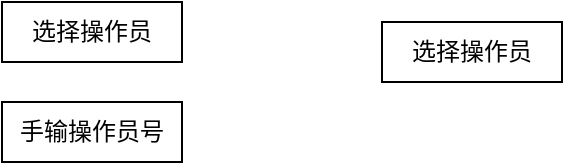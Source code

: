 <mxfile version="14.2.7" type="github">
  <diagram name="Page-1" id="e7e014a7-5840-1c2e-5031-d8a46d1fe8dd">
    <mxGraphModel dx="1018" dy="477" grid="1" gridSize="10" guides="1" tooltips="1" connect="1" arrows="1" fold="1" page="1" pageScale="1" pageWidth="1169" pageHeight="826" background="#ffffff" math="0" shadow="0">
      <root>
        <mxCell id="0" />
        <mxCell id="1" parent="0" />
        <mxCell id="qoUKi9HqoIXxONrlyfiQ-41" value="选择操作员" style="rounded=0;whiteSpace=wrap;html=1;" vertex="1" parent="1">
          <mxGeometry x="130" y="80" width="90" height="30" as="geometry" />
        </mxCell>
        <mxCell id="qoUKi9HqoIXxONrlyfiQ-42" value="手输操作员号" style="rounded=0;whiteSpace=wrap;html=1;" vertex="1" parent="1">
          <mxGeometry x="130" y="130" width="90" height="30" as="geometry" />
        </mxCell>
        <mxCell id="qoUKi9HqoIXxONrlyfiQ-43" value="选择操作员" style="rounded=0;whiteSpace=wrap;html=1;" vertex="1" parent="1">
          <mxGeometry x="320" y="90" width="90" height="30" as="geometry" />
        </mxCell>
      </root>
    </mxGraphModel>
  </diagram>
</mxfile>
